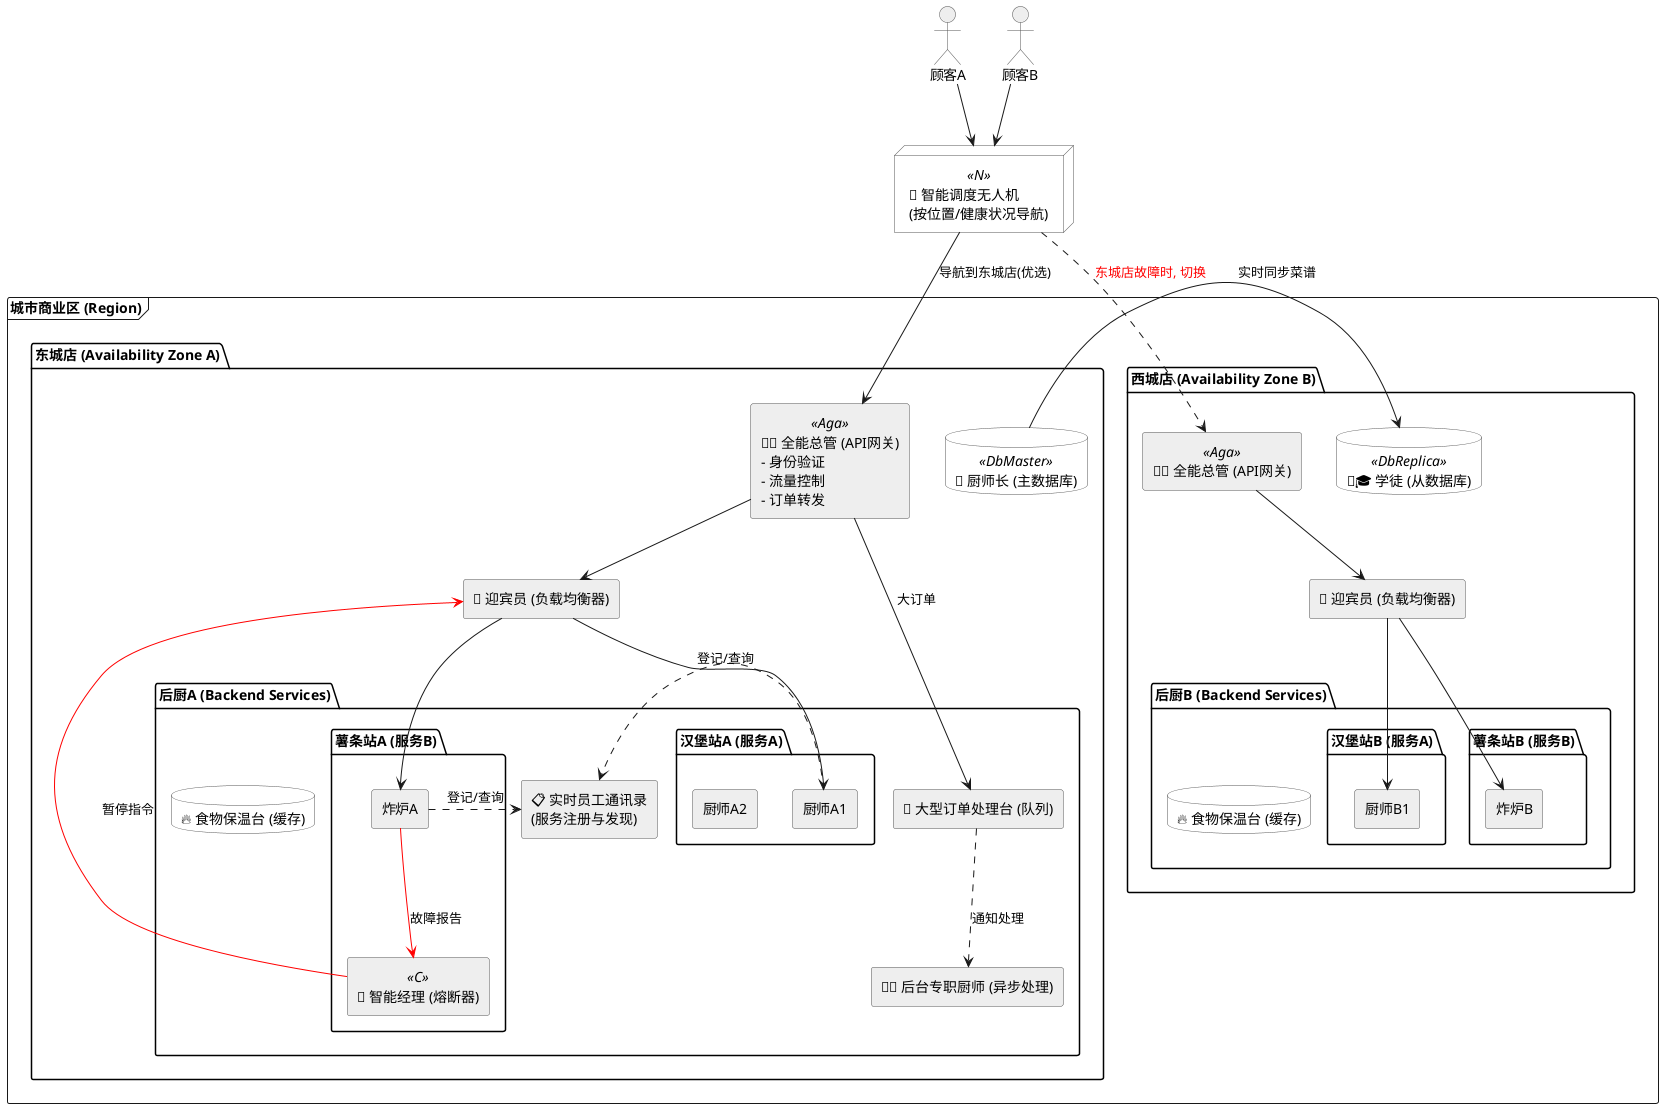 @startuml

skinparam rectangle {
    BorderColor #555555
    BackgroundColor #EEEEEE
    ArrowColor #555555
}
skinparam actor {
    BorderColor #555555
    BackgroundColor #EEEEEE
    ArrowColor #555555
}
skinparam node {
    BorderColor #555555
    BackgroundColor #FFFFFF
    ArrowColor #555555
}
skinparam database {
    BorderColor #555555
    BackgroundColor #FFFFFF
    ArrowColor #555555
}

skinparam stereotype {
    CBackgroundColor #f66
    NBackgroundColor #f9f
    AgaBackgroundColor #ccf
    DbMasterBackgroundColor #FFD700
    DbReplicaBackgroundColor #E6E6FA
}

actor "顾客A" as User1
actor "顾客B" as User2

node "🚁 智能调度无人机\n(按位置/健康状况导航)" as GeoDNS <<N>>

frame "城市商业区 (Region)" {
    package "东城店 (Availability Zone A)" {
        rectangle "👨‍💼 全能总管 (API网关)\n- 身份验证\n- 流量控制\n- 订单转发" as APG_A <<Aga>>
        rectangle "👋 迎宾员 (负载均衡器)" as LB_A

        package "后厨A (Backend Services)" {
            rectangle "📋 实时员工通讯录\n(服务注册与发现)" as SR_A
            rectangle "📌 大型订单处理台 (队列)" as MQ_A
            rectangle "👨‍🍳 后台专职厨师 (异步处理)" as Worker_A
            
            package "汉堡站A (服务A)" {
                rectangle "厨师A1" as Burger_A1
                rectangle "厨师A2" as Burger_A2
            }
            package "薯条站A (服务B)" {
                rectangle "🚨 智能经理 (熔断器)" as CB_A <<C>>
                rectangle "炸炉A" as Fries_A
            }
            database "🔥 食物保温台 (缓存)" as Cache_A
        }
        database "👑 厨师长 (主数据库)" as DB_Master <<DbMaster>>
    }

    package "西城店 (Availability Zone B)" {
        rectangle "👨‍💼 全能总管 (API网关)" as APG_B <<Aga>>
        rectangle "👋 迎宾员 (负载均衡器)" as LB_B
        package "后厨B (Backend Services)" {
             package "汉堡站B (服务A)" {
                rectangle "厨师B1" as Burger_B1
            }
            package "薯条站B (服务B)" {
                rectangle "炸炉B" as Fries_B
            }
             database "🔥 食物保温台 (缓存)" as Cache_B
        }
        database "👨‍🎓 学徒 (从数据库)" as DB_Replica <<DbReplica>>
    }
}

' --- Connections ---
User1 --> GeoDNS
User2 --> GeoDNS
GeoDNS --> APG_A : 导航到东城店(优选)
GeoDNS ..> APG_B : <color:red>东城店故障时, 切换

APG_A --> LB_A
LB_A --> Burger_A1
LB_A --> Fries_A
Fries_A --[#red]> CB_A : 故障报告
CB_A --[#red]> LB_A : 暂停指令

Burger_A1 .> SR_A : 登记/查询
Fries_A .> SR_A : 登记/查询

APG_A --> MQ_A : 大订单
MQ_A ..> Worker_A : 通知处理

DB_Master -> DB_Replica : 实时同步菜谱

APG_B --> LB_B
LB_B --> Burger_B1
LB_B --> Fries_B
@enduml